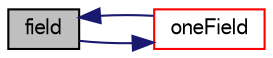 digraph "field"
{
  bgcolor="transparent";
  edge [fontname="FreeSans",fontsize="10",labelfontname="FreeSans",labelfontsize="10"];
  node [fontname="FreeSans",fontsize="10",shape=record];
  rankdir="LR";
  Node9 [label="field",height=0.2,width=0.4,color="black", fillcolor="grey75", style="filled", fontcolor="black"];
  Node9 -> Node10 [color="midnightblue",fontsize="10",style="solid",fontname="FreeSans"];
  Node10 [label="oneField",height=0.2,width=0.4,color="red",URL="$a26502.html#a09ffc7ca4963a6ab79d4d69803656c6c",tooltip="Construct null. "];
  Node10 -> Node9 [color="midnightblue",fontsize="10",style="solid",fontname="FreeSans"];
}
